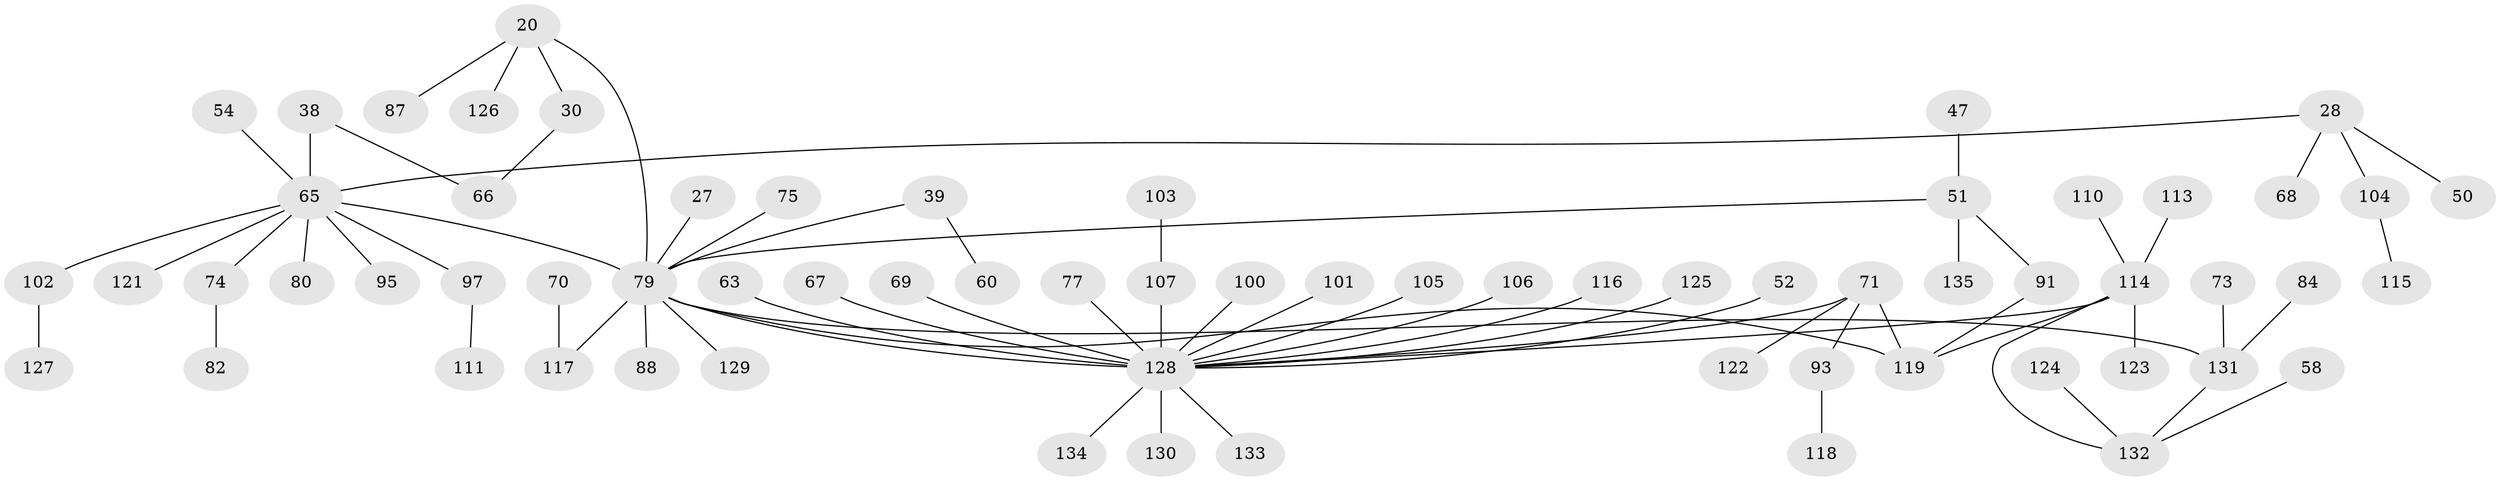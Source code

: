 // original degree distribution, {11: 0.007407407407407408, 3: 0.17777777777777778, 5: 0.044444444444444446, 4: 0.07407407407407407, 2: 0.25925925925925924, 6: 0.014814814814814815, 1: 0.4222222222222222}
// Generated by graph-tools (version 1.1) at 2025/42/03/09/25 04:42:47]
// undirected, 67 vertices, 71 edges
graph export_dot {
graph [start="1"]
  node [color=gray90,style=filled];
  20;
  27;
  28;
  30;
  38;
  39;
  47;
  50;
  51 [super="+22"];
  52;
  54;
  58;
  60;
  63;
  65 [super="+24+41"];
  66;
  67;
  68;
  69;
  70;
  71 [super="+61"];
  73;
  74;
  75;
  77;
  79 [super="+11+15"];
  80;
  82;
  84;
  87;
  88;
  91;
  93;
  95;
  97;
  100;
  101;
  102;
  103;
  104;
  105;
  106;
  107 [super="+85"];
  110;
  111;
  113;
  114 [super="+96"];
  115;
  116;
  117 [super="+55"];
  118;
  119 [super="+40"];
  121;
  122;
  123;
  124;
  125;
  126;
  127;
  128 [super="+90+120+99+109+112"];
  129;
  130;
  131 [super="+62+16"];
  132 [super="+42"];
  133;
  134;
  135;
  20 -- 30;
  20 -- 87;
  20 -- 126;
  20 -- 79;
  27 -- 79;
  28 -- 50;
  28 -- 68;
  28 -- 104;
  28 -- 65;
  30 -- 66;
  38 -- 66;
  38 -- 65;
  39 -- 60;
  39 -- 79;
  47 -- 51;
  51 -- 135;
  51 -- 91;
  51 -- 79;
  52 -- 128;
  54 -- 65;
  58 -- 132;
  63 -- 128;
  65 -- 97;
  65 -- 79 [weight=2];
  65 -- 102;
  65 -- 74;
  65 -- 80;
  65 -- 121;
  65 -- 95;
  67 -- 128;
  69 -- 128;
  70 -- 117;
  71 -- 119 [weight=2];
  71 -- 122;
  71 -- 93;
  71 -- 128;
  73 -- 131;
  74 -- 82;
  75 -- 79;
  77 -- 128;
  79 -- 129;
  79 -- 88;
  79 -- 119;
  79 -- 131 [weight=2];
  79 -- 128 [weight=5];
  79 -- 117;
  84 -- 131;
  91 -- 119;
  93 -- 118;
  97 -- 111;
  100 -- 128;
  101 -- 128;
  102 -- 127;
  103 -- 107;
  104 -- 115;
  105 -- 128;
  106 -- 128;
  107 -- 128;
  110 -- 114;
  113 -- 114;
  114 -- 128;
  114 -- 119;
  114 -- 132;
  114 -- 123;
  116 -- 128;
  124 -- 132;
  125 -- 128;
  128 -- 133;
  128 -- 134;
  128 -- 130;
  131 -- 132;
}
